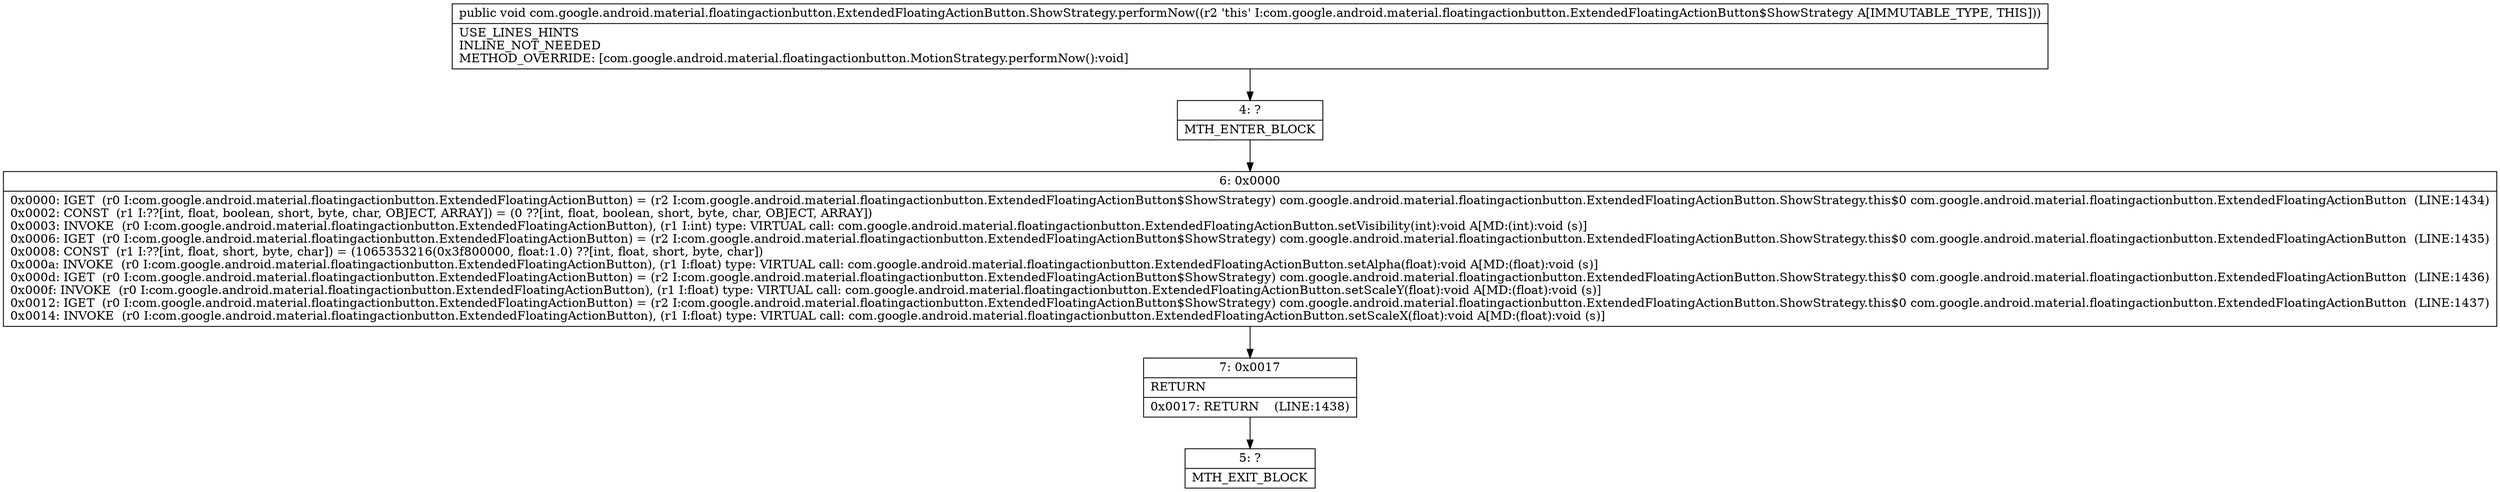 digraph "CFG forcom.google.android.material.floatingactionbutton.ExtendedFloatingActionButton.ShowStrategy.performNow()V" {
Node_4 [shape=record,label="{4\:\ ?|MTH_ENTER_BLOCK\l}"];
Node_6 [shape=record,label="{6\:\ 0x0000|0x0000: IGET  (r0 I:com.google.android.material.floatingactionbutton.ExtendedFloatingActionButton) = (r2 I:com.google.android.material.floatingactionbutton.ExtendedFloatingActionButton$ShowStrategy) com.google.android.material.floatingactionbutton.ExtendedFloatingActionButton.ShowStrategy.this$0 com.google.android.material.floatingactionbutton.ExtendedFloatingActionButton  (LINE:1434)\l0x0002: CONST  (r1 I:??[int, float, boolean, short, byte, char, OBJECT, ARRAY]) = (0 ??[int, float, boolean, short, byte, char, OBJECT, ARRAY]) \l0x0003: INVOKE  (r0 I:com.google.android.material.floatingactionbutton.ExtendedFloatingActionButton), (r1 I:int) type: VIRTUAL call: com.google.android.material.floatingactionbutton.ExtendedFloatingActionButton.setVisibility(int):void A[MD:(int):void (s)]\l0x0006: IGET  (r0 I:com.google.android.material.floatingactionbutton.ExtendedFloatingActionButton) = (r2 I:com.google.android.material.floatingactionbutton.ExtendedFloatingActionButton$ShowStrategy) com.google.android.material.floatingactionbutton.ExtendedFloatingActionButton.ShowStrategy.this$0 com.google.android.material.floatingactionbutton.ExtendedFloatingActionButton  (LINE:1435)\l0x0008: CONST  (r1 I:??[int, float, short, byte, char]) = (1065353216(0x3f800000, float:1.0) ??[int, float, short, byte, char]) \l0x000a: INVOKE  (r0 I:com.google.android.material.floatingactionbutton.ExtendedFloatingActionButton), (r1 I:float) type: VIRTUAL call: com.google.android.material.floatingactionbutton.ExtendedFloatingActionButton.setAlpha(float):void A[MD:(float):void (s)]\l0x000d: IGET  (r0 I:com.google.android.material.floatingactionbutton.ExtendedFloatingActionButton) = (r2 I:com.google.android.material.floatingactionbutton.ExtendedFloatingActionButton$ShowStrategy) com.google.android.material.floatingactionbutton.ExtendedFloatingActionButton.ShowStrategy.this$0 com.google.android.material.floatingactionbutton.ExtendedFloatingActionButton  (LINE:1436)\l0x000f: INVOKE  (r0 I:com.google.android.material.floatingactionbutton.ExtendedFloatingActionButton), (r1 I:float) type: VIRTUAL call: com.google.android.material.floatingactionbutton.ExtendedFloatingActionButton.setScaleY(float):void A[MD:(float):void (s)]\l0x0012: IGET  (r0 I:com.google.android.material.floatingactionbutton.ExtendedFloatingActionButton) = (r2 I:com.google.android.material.floatingactionbutton.ExtendedFloatingActionButton$ShowStrategy) com.google.android.material.floatingactionbutton.ExtendedFloatingActionButton.ShowStrategy.this$0 com.google.android.material.floatingactionbutton.ExtendedFloatingActionButton  (LINE:1437)\l0x0014: INVOKE  (r0 I:com.google.android.material.floatingactionbutton.ExtendedFloatingActionButton), (r1 I:float) type: VIRTUAL call: com.google.android.material.floatingactionbutton.ExtendedFloatingActionButton.setScaleX(float):void A[MD:(float):void (s)]\l}"];
Node_7 [shape=record,label="{7\:\ 0x0017|RETURN\l|0x0017: RETURN    (LINE:1438)\l}"];
Node_5 [shape=record,label="{5\:\ ?|MTH_EXIT_BLOCK\l}"];
MethodNode[shape=record,label="{public void com.google.android.material.floatingactionbutton.ExtendedFloatingActionButton.ShowStrategy.performNow((r2 'this' I:com.google.android.material.floatingactionbutton.ExtendedFloatingActionButton$ShowStrategy A[IMMUTABLE_TYPE, THIS]))  | USE_LINES_HINTS\lINLINE_NOT_NEEDED\lMETHOD_OVERRIDE: [com.google.android.material.floatingactionbutton.MotionStrategy.performNow():void]\l}"];
MethodNode -> Node_4;Node_4 -> Node_6;
Node_6 -> Node_7;
Node_7 -> Node_5;
}

